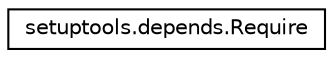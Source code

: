 digraph "Graphical Class Hierarchy"
{
 // LATEX_PDF_SIZE
  edge [fontname="Helvetica",fontsize="10",labelfontname="Helvetica",labelfontsize="10"];
  node [fontname="Helvetica",fontsize="10",shape=record];
  rankdir="LR";
  Node0 [label="setuptools.depends.Require",height=0.2,width=0.4,color="black", fillcolor="white", style="filled",URL="$classsetuptools_1_1depends_1_1Require.html",tooltip=" "];
}
